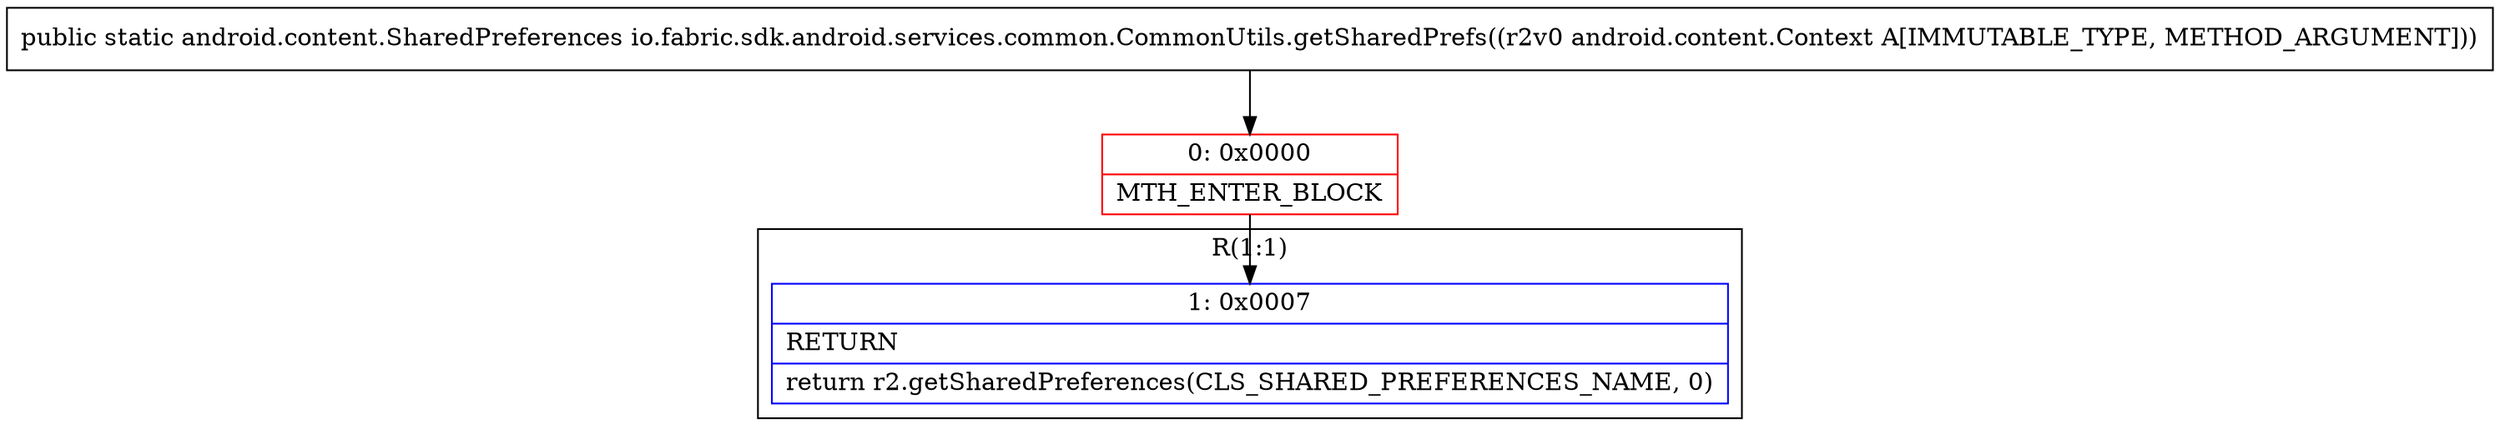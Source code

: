 digraph "CFG forio.fabric.sdk.android.services.common.CommonUtils.getSharedPrefs(Landroid\/content\/Context;)Landroid\/content\/SharedPreferences;" {
subgraph cluster_Region_746954251 {
label = "R(1:1)";
node [shape=record,color=blue];
Node_1 [shape=record,label="{1\:\ 0x0007|RETURN\l|return r2.getSharedPreferences(CLS_SHARED_PREFERENCES_NAME, 0)\l}"];
}
Node_0 [shape=record,color=red,label="{0\:\ 0x0000|MTH_ENTER_BLOCK\l}"];
MethodNode[shape=record,label="{public static android.content.SharedPreferences io.fabric.sdk.android.services.common.CommonUtils.getSharedPrefs((r2v0 android.content.Context A[IMMUTABLE_TYPE, METHOD_ARGUMENT])) }"];
MethodNode -> Node_0;
Node_0 -> Node_1;
}

